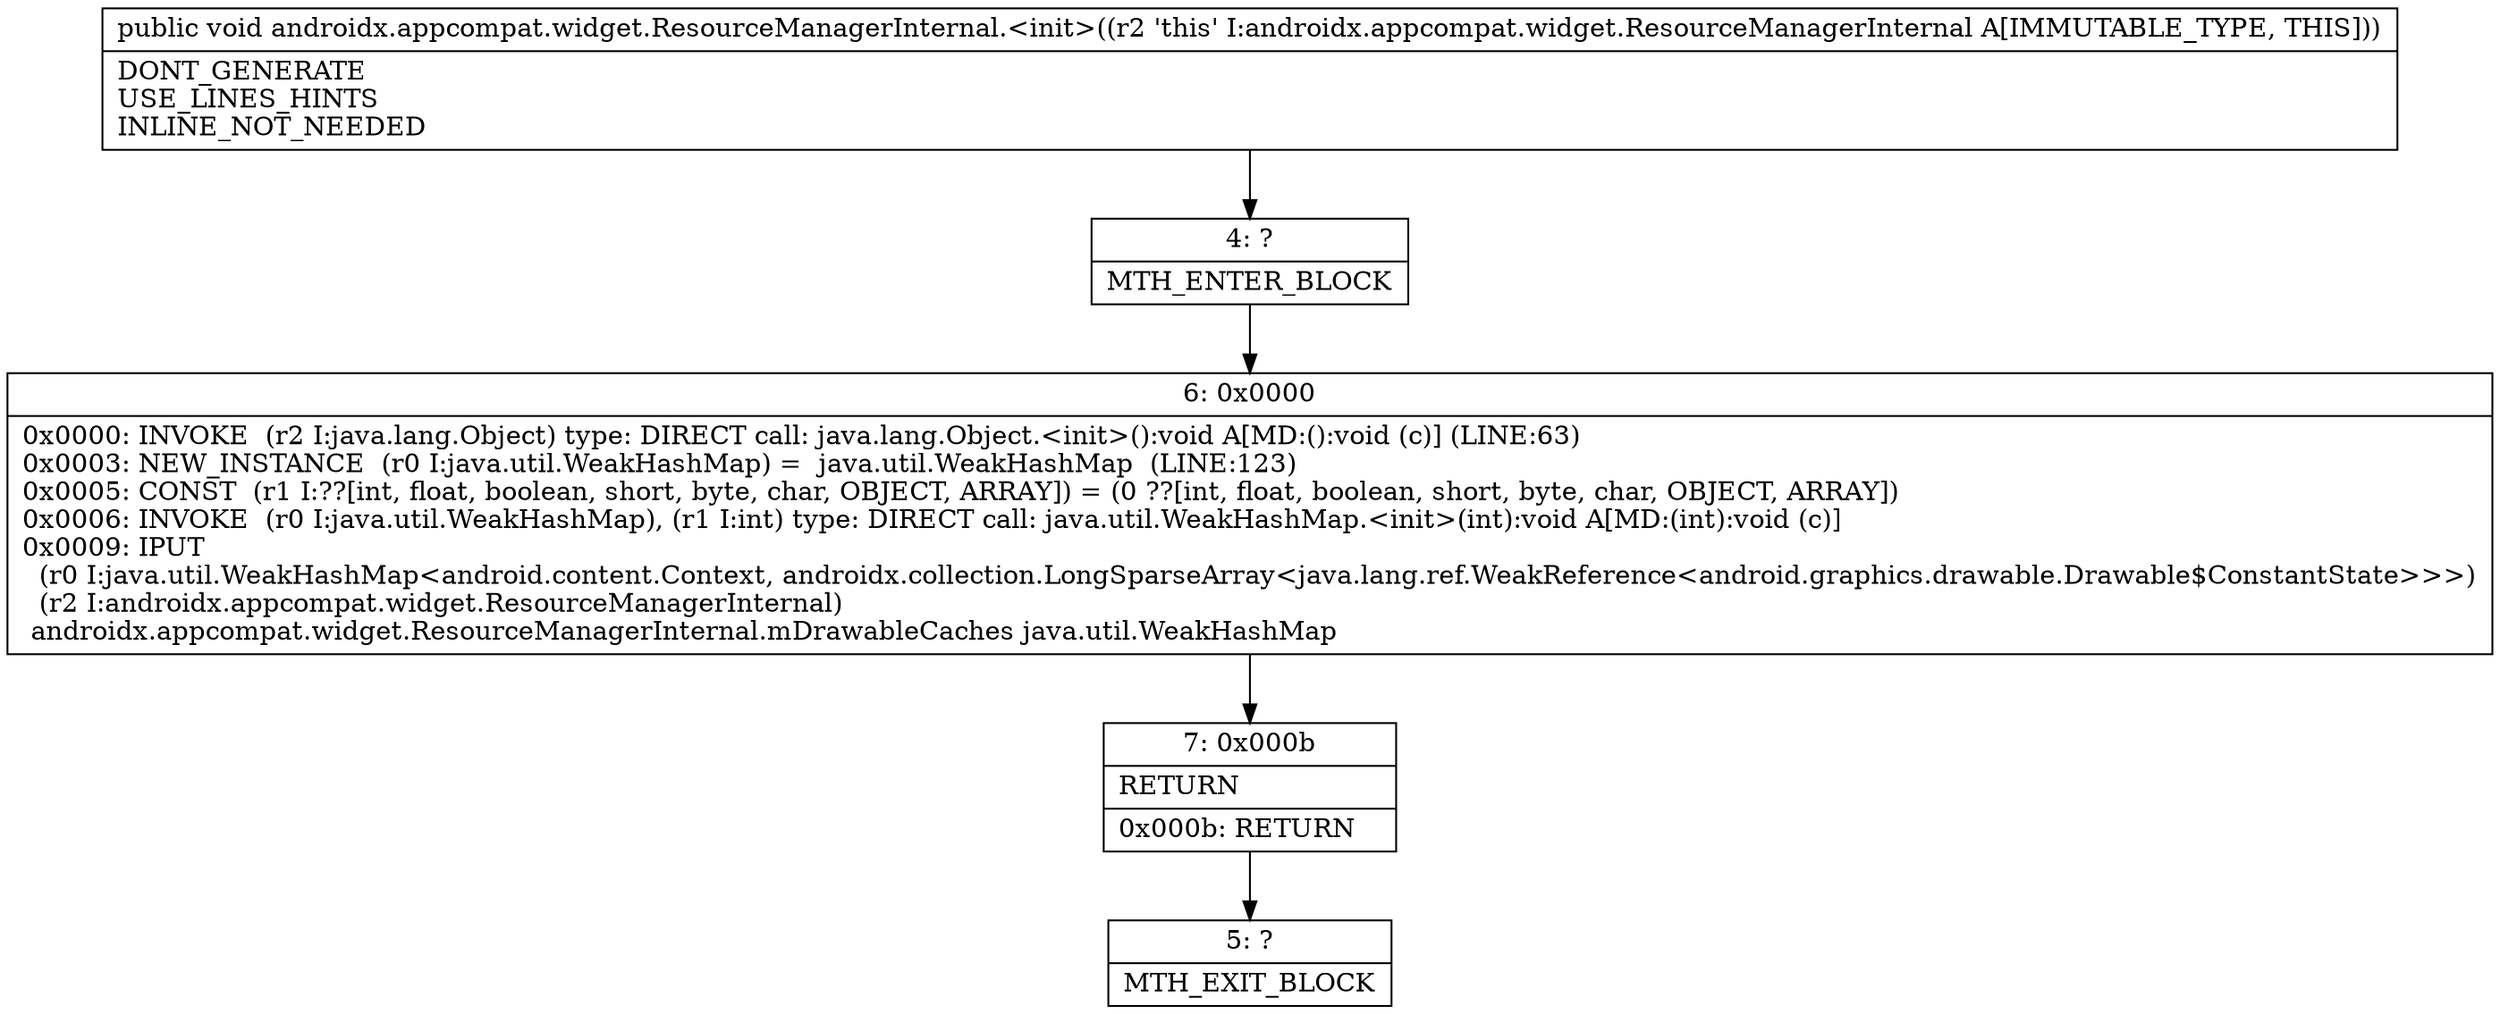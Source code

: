digraph "CFG forandroidx.appcompat.widget.ResourceManagerInternal.\<init\>()V" {
Node_4 [shape=record,label="{4\:\ ?|MTH_ENTER_BLOCK\l}"];
Node_6 [shape=record,label="{6\:\ 0x0000|0x0000: INVOKE  (r2 I:java.lang.Object) type: DIRECT call: java.lang.Object.\<init\>():void A[MD:():void (c)] (LINE:63)\l0x0003: NEW_INSTANCE  (r0 I:java.util.WeakHashMap) =  java.util.WeakHashMap  (LINE:123)\l0x0005: CONST  (r1 I:??[int, float, boolean, short, byte, char, OBJECT, ARRAY]) = (0 ??[int, float, boolean, short, byte, char, OBJECT, ARRAY]) \l0x0006: INVOKE  (r0 I:java.util.WeakHashMap), (r1 I:int) type: DIRECT call: java.util.WeakHashMap.\<init\>(int):void A[MD:(int):void (c)]\l0x0009: IPUT  \l  (r0 I:java.util.WeakHashMap\<android.content.Context, androidx.collection.LongSparseArray\<java.lang.ref.WeakReference\<android.graphics.drawable.Drawable$ConstantState\>\>\>)\l  (r2 I:androidx.appcompat.widget.ResourceManagerInternal)\l androidx.appcompat.widget.ResourceManagerInternal.mDrawableCaches java.util.WeakHashMap \l}"];
Node_7 [shape=record,label="{7\:\ 0x000b|RETURN\l|0x000b: RETURN   \l}"];
Node_5 [shape=record,label="{5\:\ ?|MTH_EXIT_BLOCK\l}"];
MethodNode[shape=record,label="{public void androidx.appcompat.widget.ResourceManagerInternal.\<init\>((r2 'this' I:androidx.appcompat.widget.ResourceManagerInternal A[IMMUTABLE_TYPE, THIS]))  | DONT_GENERATE\lUSE_LINES_HINTS\lINLINE_NOT_NEEDED\l}"];
MethodNode -> Node_4;Node_4 -> Node_6;
Node_6 -> Node_7;
Node_7 -> Node_5;
}

